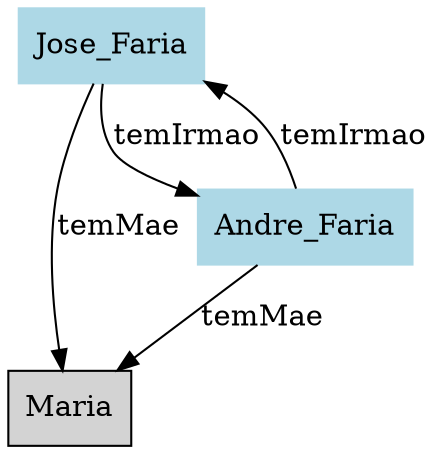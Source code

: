 digraph Family
{
    node [shape=box,style=filled];
    Jose_Faria [color=lightblue];
    Jose_Faria -> Maria [label="temMae"];
    Jose_Faria -> Andre_Faria [label="temIrmao"];
    Andre_Faria [color=lightblue];
    Andre_Faria -> Maria [label="temMae"];
    Andre_Faria -> Jose_Faria [label="temIrmao"];
}
